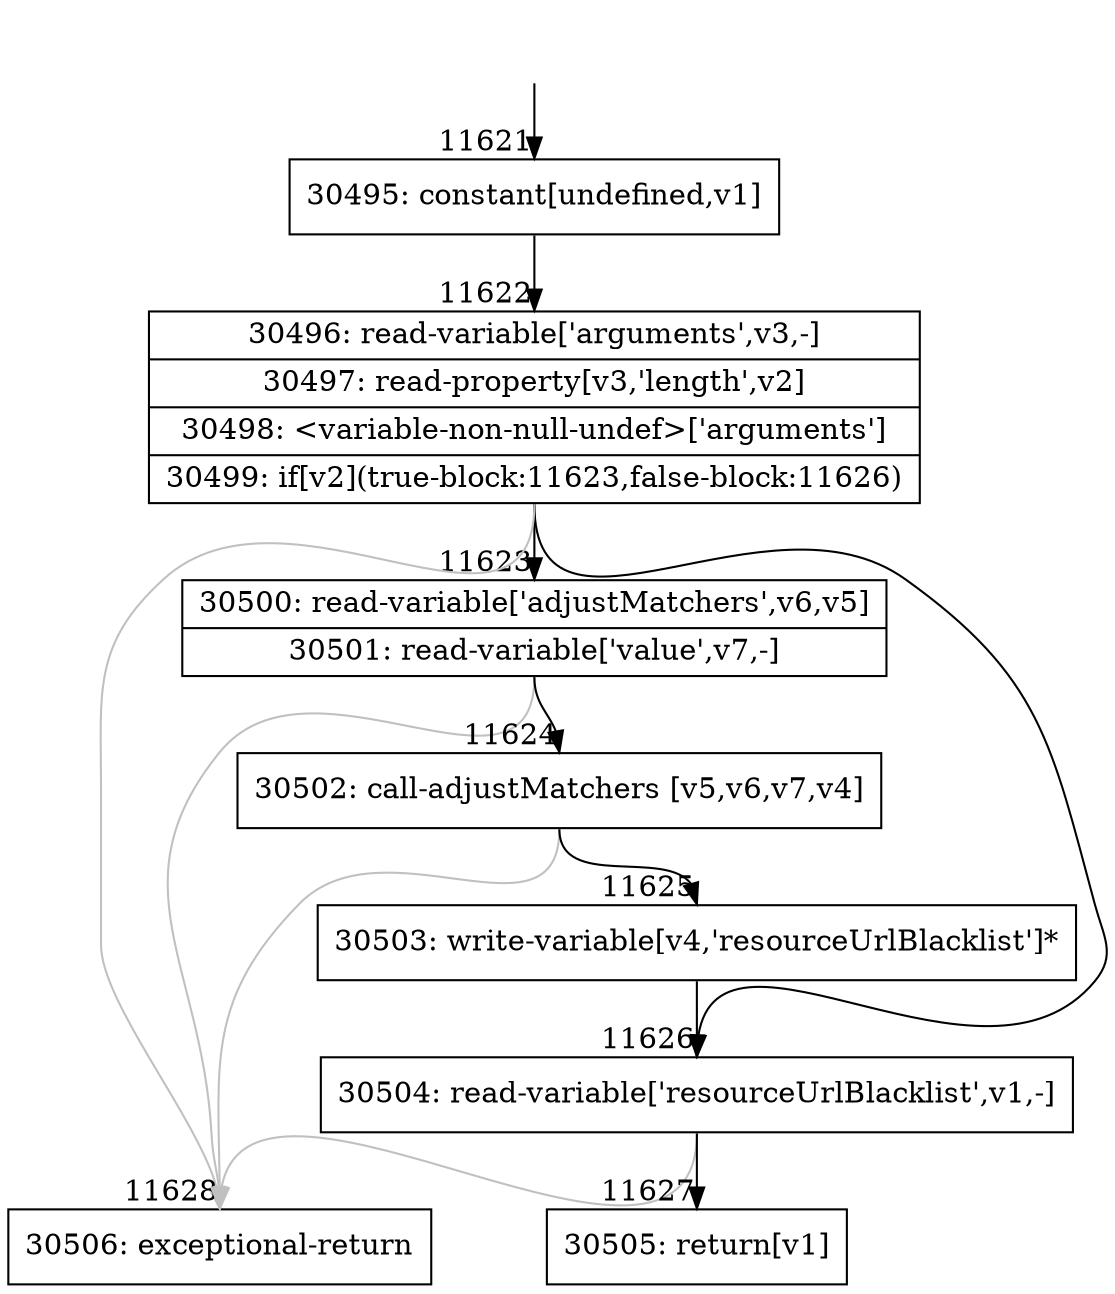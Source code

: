 digraph {
rankdir="TD"
BB_entry898[shape=none,label=""];
BB_entry898 -> BB11621 [tailport=s, headport=n, headlabel="    11621"]
BB11621 [shape=record label="{30495: constant[undefined,v1]}" ] 
BB11621 -> BB11622 [tailport=s, headport=n, headlabel="      11622"]
BB11622 [shape=record label="{30496: read-variable['arguments',v3,-]|30497: read-property[v3,'length',v2]|30498: \<variable-non-null-undef\>['arguments']|30499: if[v2](true-block:11623,false-block:11626)}" ] 
BB11622 -> BB11623 [tailport=s, headport=n, headlabel="      11623"]
BB11622 -> BB11626 [tailport=s, headport=n, headlabel="      11626"]
BB11622 -> BB11628 [tailport=s, headport=n, color=gray, headlabel="      11628"]
BB11623 [shape=record label="{30500: read-variable['adjustMatchers',v6,v5]|30501: read-variable['value',v7,-]}" ] 
BB11623 -> BB11624 [tailport=s, headport=n, headlabel="      11624"]
BB11623 -> BB11628 [tailport=s, headport=n, color=gray]
BB11624 [shape=record label="{30502: call-adjustMatchers [v5,v6,v7,v4]}" ] 
BB11624 -> BB11625 [tailport=s, headport=n, headlabel="      11625"]
BB11624 -> BB11628 [tailport=s, headport=n, color=gray]
BB11625 [shape=record label="{30503: write-variable[v4,'resourceUrlBlacklist']*}" ] 
BB11625 -> BB11626 [tailport=s, headport=n]
BB11626 [shape=record label="{30504: read-variable['resourceUrlBlacklist',v1,-]}" ] 
BB11626 -> BB11627 [tailport=s, headport=n, headlabel="      11627"]
BB11626 -> BB11628 [tailport=s, headport=n, color=gray]
BB11627 [shape=record label="{30505: return[v1]}" ] 
BB11628 [shape=record label="{30506: exceptional-return}" ] 
//#$~ 16523
}
